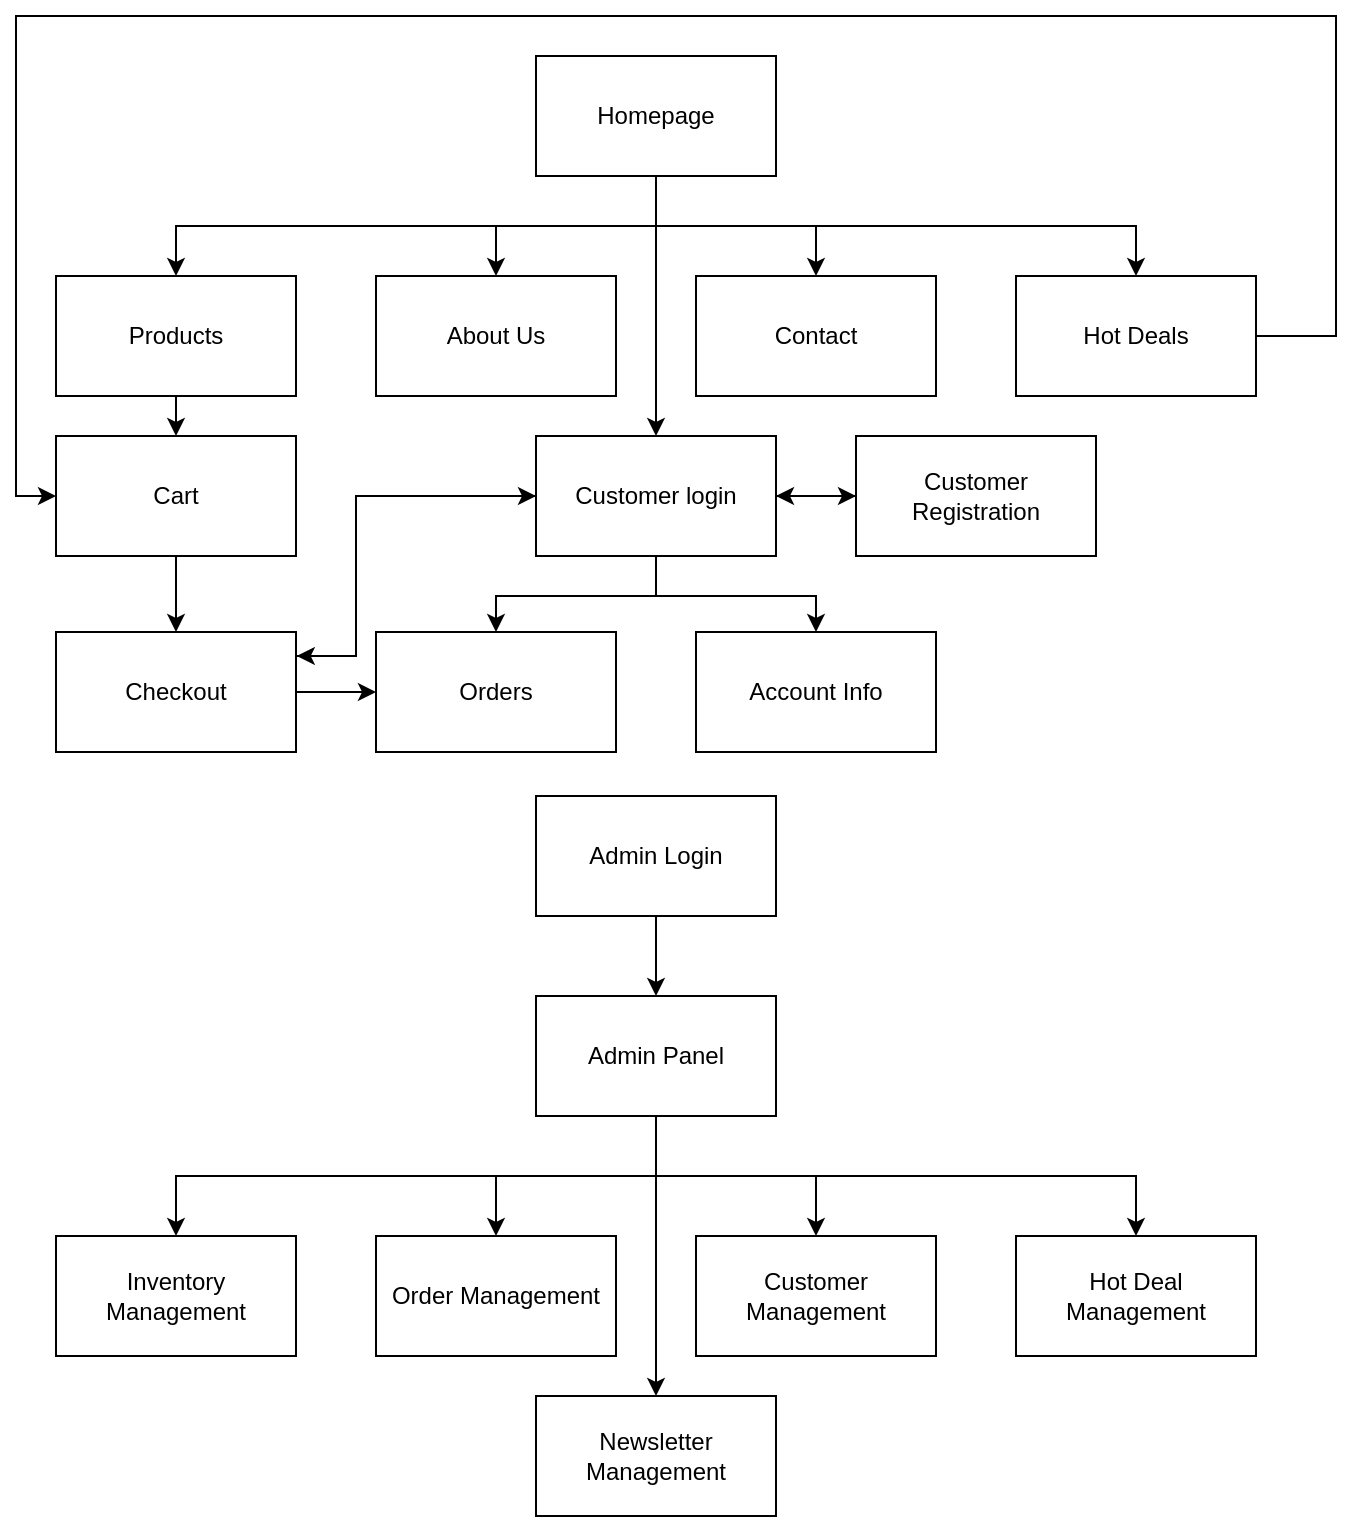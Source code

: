 <mxfile version="18.0.1" type="device"><diagram id="BGUpunCTGKYdbuS9v_l-" name="Page-1"><mxGraphModel dx="1186" dy="875" grid="1" gridSize="10" guides="1" tooltips="1" connect="1" arrows="1" fold="1" page="1" pageScale="1" pageWidth="850" pageHeight="1100" math="0" shadow="0"><root><mxCell id="0"/><mxCell id="1" parent="0"/><mxCell id="z-GaiNTupl4l_TlKFSZd-8" style="edgeStyle=orthogonalEdgeStyle;rounded=0;orthogonalLoop=1;jettySize=auto;html=1;exitX=0.5;exitY=1;exitDx=0;exitDy=0;entryX=0.5;entryY=0;entryDx=0;entryDy=0;" edge="1" parent="1" source="z-GaiNTupl4l_TlKFSZd-1" target="z-GaiNTupl4l_TlKFSZd-2"><mxGeometry relative="1" as="geometry"/></mxCell><mxCell id="z-GaiNTupl4l_TlKFSZd-9" style="edgeStyle=orthogonalEdgeStyle;rounded=0;orthogonalLoop=1;jettySize=auto;html=1;exitX=0.5;exitY=1;exitDx=0;exitDy=0;entryX=0.5;entryY=0;entryDx=0;entryDy=0;" edge="1" parent="1" source="z-GaiNTupl4l_TlKFSZd-1" target="z-GaiNTupl4l_TlKFSZd-3"><mxGeometry relative="1" as="geometry"/></mxCell><mxCell id="z-GaiNTupl4l_TlKFSZd-10" style="edgeStyle=orthogonalEdgeStyle;rounded=0;orthogonalLoop=1;jettySize=auto;html=1;exitX=0.5;exitY=1;exitDx=0;exitDy=0;" edge="1" parent="1" source="z-GaiNTupl4l_TlKFSZd-1" target="z-GaiNTupl4l_TlKFSZd-4"><mxGeometry relative="1" as="geometry"/></mxCell><mxCell id="z-GaiNTupl4l_TlKFSZd-11" style="edgeStyle=orthogonalEdgeStyle;rounded=0;orthogonalLoop=1;jettySize=auto;html=1;exitX=0.5;exitY=1;exitDx=0;exitDy=0;" edge="1" parent="1" source="z-GaiNTupl4l_TlKFSZd-1" target="z-GaiNTupl4l_TlKFSZd-5"><mxGeometry relative="1" as="geometry"/></mxCell><mxCell id="z-GaiNTupl4l_TlKFSZd-25" style="edgeStyle=orthogonalEdgeStyle;rounded=0;orthogonalLoop=1;jettySize=auto;html=1;exitX=0.5;exitY=1;exitDx=0;exitDy=0;entryX=0.5;entryY=0;entryDx=0;entryDy=0;" edge="1" parent="1" source="z-GaiNTupl4l_TlKFSZd-1" target="z-GaiNTupl4l_TlKFSZd-24"><mxGeometry relative="1" as="geometry"/></mxCell><mxCell id="z-GaiNTupl4l_TlKFSZd-1" value="Homepage" style="rounded=0;whiteSpace=wrap;html=1;" vertex="1" parent="1"><mxGeometry x="400" y="80" width="120" height="60" as="geometry"/></mxCell><mxCell id="z-GaiNTupl4l_TlKFSZd-31" style="edgeStyle=orthogonalEdgeStyle;rounded=0;orthogonalLoop=1;jettySize=auto;html=1;exitX=0.5;exitY=1;exitDx=0;exitDy=0;entryX=0.5;entryY=0;entryDx=0;entryDy=0;" edge="1" parent="1" source="z-GaiNTupl4l_TlKFSZd-2" target="z-GaiNTupl4l_TlKFSZd-30"><mxGeometry relative="1" as="geometry"/></mxCell><mxCell id="z-GaiNTupl4l_TlKFSZd-2" value="Products" style="rounded=0;whiteSpace=wrap;html=1;" vertex="1" parent="1"><mxGeometry x="160" y="190" width="120" height="60" as="geometry"/></mxCell><mxCell id="z-GaiNTupl4l_TlKFSZd-3" value="About Us" style="rounded=0;whiteSpace=wrap;html=1;" vertex="1" parent="1"><mxGeometry x="320" y="190" width="120" height="60" as="geometry"/></mxCell><mxCell id="z-GaiNTupl4l_TlKFSZd-4" value="Contact" style="rounded=0;whiteSpace=wrap;html=1;" vertex="1" parent="1"><mxGeometry x="480" y="190" width="120" height="60" as="geometry"/></mxCell><mxCell id="z-GaiNTupl4l_TlKFSZd-36" style="edgeStyle=orthogonalEdgeStyle;rounded=0;orthogonalLoop=1;jettySize=auto;html=1;exitX=1;exitY=0.5;exitDx=0;exitDy=0;entryX=0;entryY=0.5;entryDx=0;entryDy=0;" edge="1" parent="1" source="z-GaiNTupl4l_TlKFSZd-5" target="z-GaiNTupl4l_TlKFSZd-30"><mxGeometry relative="1" as="geometry"><Array as="points"><mxPoint x="800" y="220"/><mxPoint x="800" y="60"/><mxPoint x="140" y="60"/><mxPoint x="140" y="300"/></Array></mxGeometry></mxCell><mxCell id="z-GaiNTupl4l_TlKFSZd-5" value="Hot Deals" style="rounded=0;whiteSpace=wrap;html=1;" vertex="1" parent="1"><mxGeometry x="640" y="190" width="120" height="60" as="geometry"/></mxCell><mxCell id="z-GaiNTupl4l_TlKFSZd-23" style="edgeStyle=orthogonalEdgeStyle;rounded=0;orthogonalLoop=1;jettySize=auto;html=1;exitX=0.5;exitY=1;exitDx=0;exitDy=0;entryX=0.5;entryY=0;entryDx=0;entryDy=0;" edge="1" parent="1" source="z-GaiNTupl4l_TlKFSZd-6" target="z-GaiNTupl4l_TlKFSZd-12"><mxGeometry relative="1" as="geometry"/></mxCell><mxCell id="z-GaiNTupl4l_TlKFSZd-6" value="Admin Login" style="rounded=0;whiteSpace=wrap;html=1;" vertex="1" parent="1"><mxGeometry x="400" y="450" width="120" height="60" as="geometry"/></mxCell><mxCell id="z-GaiNTupl4l_TlKFSZd-18" style="edgeStyle=orthogonalEdgeStyle;rounded=0;orthogonalLoop=1;jettySize=auto;html=1;exitX=0.5;exitY=1;exitDx=0;exitDy=0;entryX=0.5;entryY=0;entryDx=0;entryDy=0;" edge="1" parent="1" source="z-GaiNTupl4l_TlKFSZd-12" target="z-GaiNTupl4l_TlKFSZd-13"><mxGeometry relative="1" as="geometry"/></mxCell><mxCell id="z-GaiNTupl4l_TlKFSZd-19" style="edgeStyle=orthogonalEdgeStyle;rounded=0;orthogonalLoop=1;jettySize=auto;html=1;exitX=0.5;exitY=1;exitDx=0;exitDy=0;entryX=0.5;entryY=0;entryDx=0;entryDy=0;" edge="1" parent="1" source="z-GaiNTupl4l_TlKFSZd-12" target="z-GaiNTupl4l_TlKFSZd-14"><mxGeometry relative="1" as="geometry"/></mxCell><mxCell id="z-GaiNTupl4l_TlKFSZd-20" style="edgeStyle=orthogonalEdgeStyle;rounded=0;orthogonalLoop=1;jettySize=auto;html=1;exitX=0.5;exitY=1;exitDx=0;exitDy=0;" edge="1" parent="1" source="z-GaiNTupl4l_TlKFSZd-12" target="z-GaiNTupl4l_TlKFSZd-17"><mxGeometry relative="1" as="geometry"/></mxCell><mxCell id="z-GaiNTupl4l_TlKFSZd-21" style="edgeStyle=orthogonalEdgeStyle;rounded=0;orthogonalLoop=1;jettySize=auto;html=1;exitX=0.5;exitY=1;exitDx=0;exitDy=0;entryX=0.5;entryY=0;entryDx=0;entryDy=0;" edge="1" parent="1" source="z-GaiNTupl4l_TlKFSZd-12" target="z-GaiNTupl4l_TlKFSZd-15"><mxGeometry relative="1" as="geometry"/></mxCell><mxCell id="z-GaiNTupl4l_TlKFSZd-22" style="edgeStyle=orthogonalEdgeStyle;rounded=0;orthogonalLoop=1;jettySize=auto;html=1;exitX=0.5;exitY=1;exitDx=0;exitDy=0;" edge="1" parent="1" source="z-GaiNTupl4l_TlKFSZd-12" target="z-GaiNTupl4l_TlKFSZd-16"><mxGeometry relative="1" as="geometry"/></mxCell><mxCell id="z-GaiNTupl4l_TlKFSZd-12" value="Admin Panel" style="rounded=0;whiteSpace=wrap;html=1;" vertex="1" parent="1"><mxGeometry x="400" y="550" width="120" height="60" as="geometry"/></mxCell><mxCell id="z-GaiNTupl4l_TlKFSZd-13" value="Inventory Management" style="rounded=0;whiteSpace=wrap;html=1;" vertex="1" parent="1"><mxGeometry x="160" y="670" width="120" height="60" as="geometry"/></mxCell><mxCell id="z-GaiNTupl4l_TlKFSZd-14" value="Order Management" style="rounded=0;whiteSpace=wrap;html=1;" vertex="1" parent="1"><mxGeometry x="320" y="670" width="120" height="60" as="geometry"/></mxCell><mxCell id="z-GaiNTupl4l_TlKFSZd-15" value="Customer Management" style="rounded=0;whiteSpace=wrap;html=1;" vertex="1" parent="1"><mxGeometry x="480" y="670" width="120" height="60" as="geometry"/></mxCell><mxCell id="z-GaiNTupl4l_TlKFSZd-16" value="Hot Deal Management" style="rounded=0;whiteSpace=wrap;html=1;" vertex="1" parent="1"><mxGeometry x="640" y="670" width="120" height="60" as="geometry"/></mxCell><mxCell id="z-GaiNTupl4l_TlKFSZd-17" value="Newsletter Management" style="rounded=0;whiteSpace=wrap;html=1;" vertex="1" parent="1"><mxGeometry x="400" y="750" width="120" height="60" as="geometry"/></mxCell><mxCell id="z-GaiNTupl4l_TlKFSZd-28" style="edgeStyle=orthogonalEdgeStyle;rounded=0;orthogonalLoop=1;jettySize=auto;html=1;exitX=0.5;exitY=1;exitDx=0;exitDy=0;entryX=0.5;entryY=0;entryDx=0;entryDy=0;" edge="1" parent="1" source="z-GaiNTupl4l_TlKFSZd-24" target="z-GaiNTupl4l_TlKFSZd-26"><mxGeometry relative="1" as="geometry"/></mxCell><mxCell id="z-GaiNTupl4l_TlKFSZd-29" style="edgeStyle=orthogonalEdgeStyle;rounded=0;orthogonalLoop=1;jettySize=auto;html=1;exitX=0.5;exitY=1;exitDx=0;exitDy=0;entryX=0.5;entryY=0;entryDx=0;entryDy=0;" edge="1" parent="1" source="z-GaiNTupl4l_TlKFSZd-24" target="z-GaiNTupl4l_TlKFSZd-27"><mxGeometry relative="1" as="geometry"/></mxCell><mxCell id="z-GaiNTupl4l_TlKFSZd-39" style="edgeStyle=orthogonalEdgeStyle;rounded=0;orthogonalLoop=1;jettySize=auto;html=1;exitX=1;exitY=0.5;exitDx=0;exitDy=0;entryX=0;entryY=0.5;entryDx=0;entryDy=0;" edge="1" parent="1" source="z-GaiNTupl4l_TlKFSZd-24" target="z-GaiNTupl4l_TlKFSZd-38"><mxGeometry relative="1" as="geometry"/></mxCell><mxCell id="z-GaiNTupl4l_TlKFSZd-42" style="edgeStyle=orthogonalEdgeStyle;rounded=0;orthogonalLoop=1;jettySize=auto;html=1;exitX=0;exitY=0.5;exitDx=0;exitDy=0;entryX=1.003;entryY=0.204;entryDx=0;entryDy=0;entryPerimeter=0;" edge="1" parent="1" source="z-GaiNTupl4l_TlKFSZd-24" target="z-GaiNTupl4l_TlKFSZd-34"><mxGeometry relative="1" as="geometry"><Array as="points"><mxPoint x="310" y="300"/><mxPoint x="310" y="380"/><mxPoint x="280" y="380"/></Array></mxGeometry></mxCell><mxCell id="z-GaiNTupl4l_TlKFSZd-24" value="Customer login" style="rounded=0;whiteSpace=wrap;html=1;" vertex="1" parent="1"><mxGeometry x="400" y="270" width="120" height="60" as="geometry"/></mxCell><mxCell id="z-GaiNTupl4l_TlKFSZd-26" value="Orders" style="rounded=0;whiteSpace=wrap;html=1;" vertex="1" parent="1"><mxGeometry x="320" y="368" width="120" height="60" as="geometry"/></mxCell><mxCell id="z-GaiNTupl4l_TlKFSZd-27" value="Account Info" style="rounded=0;whiteSpace=wrap;html=1;" vertex="1" parent="1"><mxGeometry x="480" y="368" width="120" height="60" as="geometry"/></mxCell><mxCell id="z-GaiNTupl4l_TlKFSZd-35" style="edgeStyle=orthogonalEdgeStyle;rounded=0;orthogonalLoop=1;jettySize=auto;html=1;exitX=0.5;exitY=1;exitDx=0;exitDy=0;entryX=0.5;entryY=0;entryDx=0;entryDy=0;" edge="1" parent="1" source="z-GaiNTupl4l_TlKFSZd-30" target="z-GaiNTupl4l_TlKFSZd-34"><mxGeometry relative="1" as="geometry"/></mxCell><mxCell id="z-GaiNTupl4l_TlKFSZd-30" value="Cart" style="rounded=0;whiteSpace=wrap;html=1;" vertex="1" parent="1"><mxGeometry x="160" y="270" width="120" height="60" as="geometry"/></mxCell><mxCell id="z-GaiNTupl4l_TlKFSZd-37" style="edgeStyle=orthogonalEdgeStyle;rounded=0;orthogonalLoop=1;jettySize=auto;html=1;exitX=1;exitY=0.5;exitDx=0;exitDy=0;entryX=0;entryY=0.5;entryDx=0;entryDy=0;" edge="1" parent="1" source="z-GaiNTupl4l_TlKFSZd-34" target="z-GaiNTupl4l_TlKFSZd-26"><mxGeometry relative="1" as="geometry"/></mxCell><mxCell id="z-GaiNTupl4l_TlKFSZd-41" style="edgeStyle=orthogonalEdgeStyle;rounded=0;orthogonalLoop=1;jettySize=auto;html=1;exitX=1;exitY=0.25;exitDx=0;exitDy=0;entryX=0;entryY=0.5;entryDx=0;entryDy=0;" edge="1" parent="1" source="z-GaiNTupl4l_TlKFSZd-34" target="z-GaiNTupl4l_TlKFSZd-24"><mxGeometry relative="1" as="geometry"><Array as="points"><mxPoint x="280" y="380"/><mxPoint x="310" y="380"/><mxPoint x="310" y="300"/></Array></mxGeometry></mxCell><mxCell id="z-GaiNTupl4l_TlKFSZd-34" value="Checkout" style="rounded=0;whiteSpace=wrap;html=1;" vertex="1" parent="1"><mxGeometry x="160" y="368" width="120" height="60" as="geometry"/></mxCell><mxCell id="z-GaiNTupl4l_TlKFSZd-40" style="edgeStyle=orthogonalEdgeStyle;rounded=0;orthogonalLoop=1;jettySize=auto;html=1;exitX=0;exitY=0.5;exitDx=0;exitDy=0;entryX=1;entryY=0.5;entryDx=0;entryDy=0;" edge="1" parent="1" source="z-GaiNTupl4l_TlKFSZd-38" target="z-GaiNTupl4l_TlKFSZd-24"><mxGeometry relative="1" as="geometry"/></mxCell><mxCell id="z-GaiNTupl4l_TlKFSZd-38" value="Customer Registration" style="rounded=0;whiteSpace=wrap;html=1;" vertex="1" parent="1"><mxGeometry x="560" y="270" width="120" height="60" as="geometry"/></mxCell></root></mxGraphModel></diagram></mxfile>